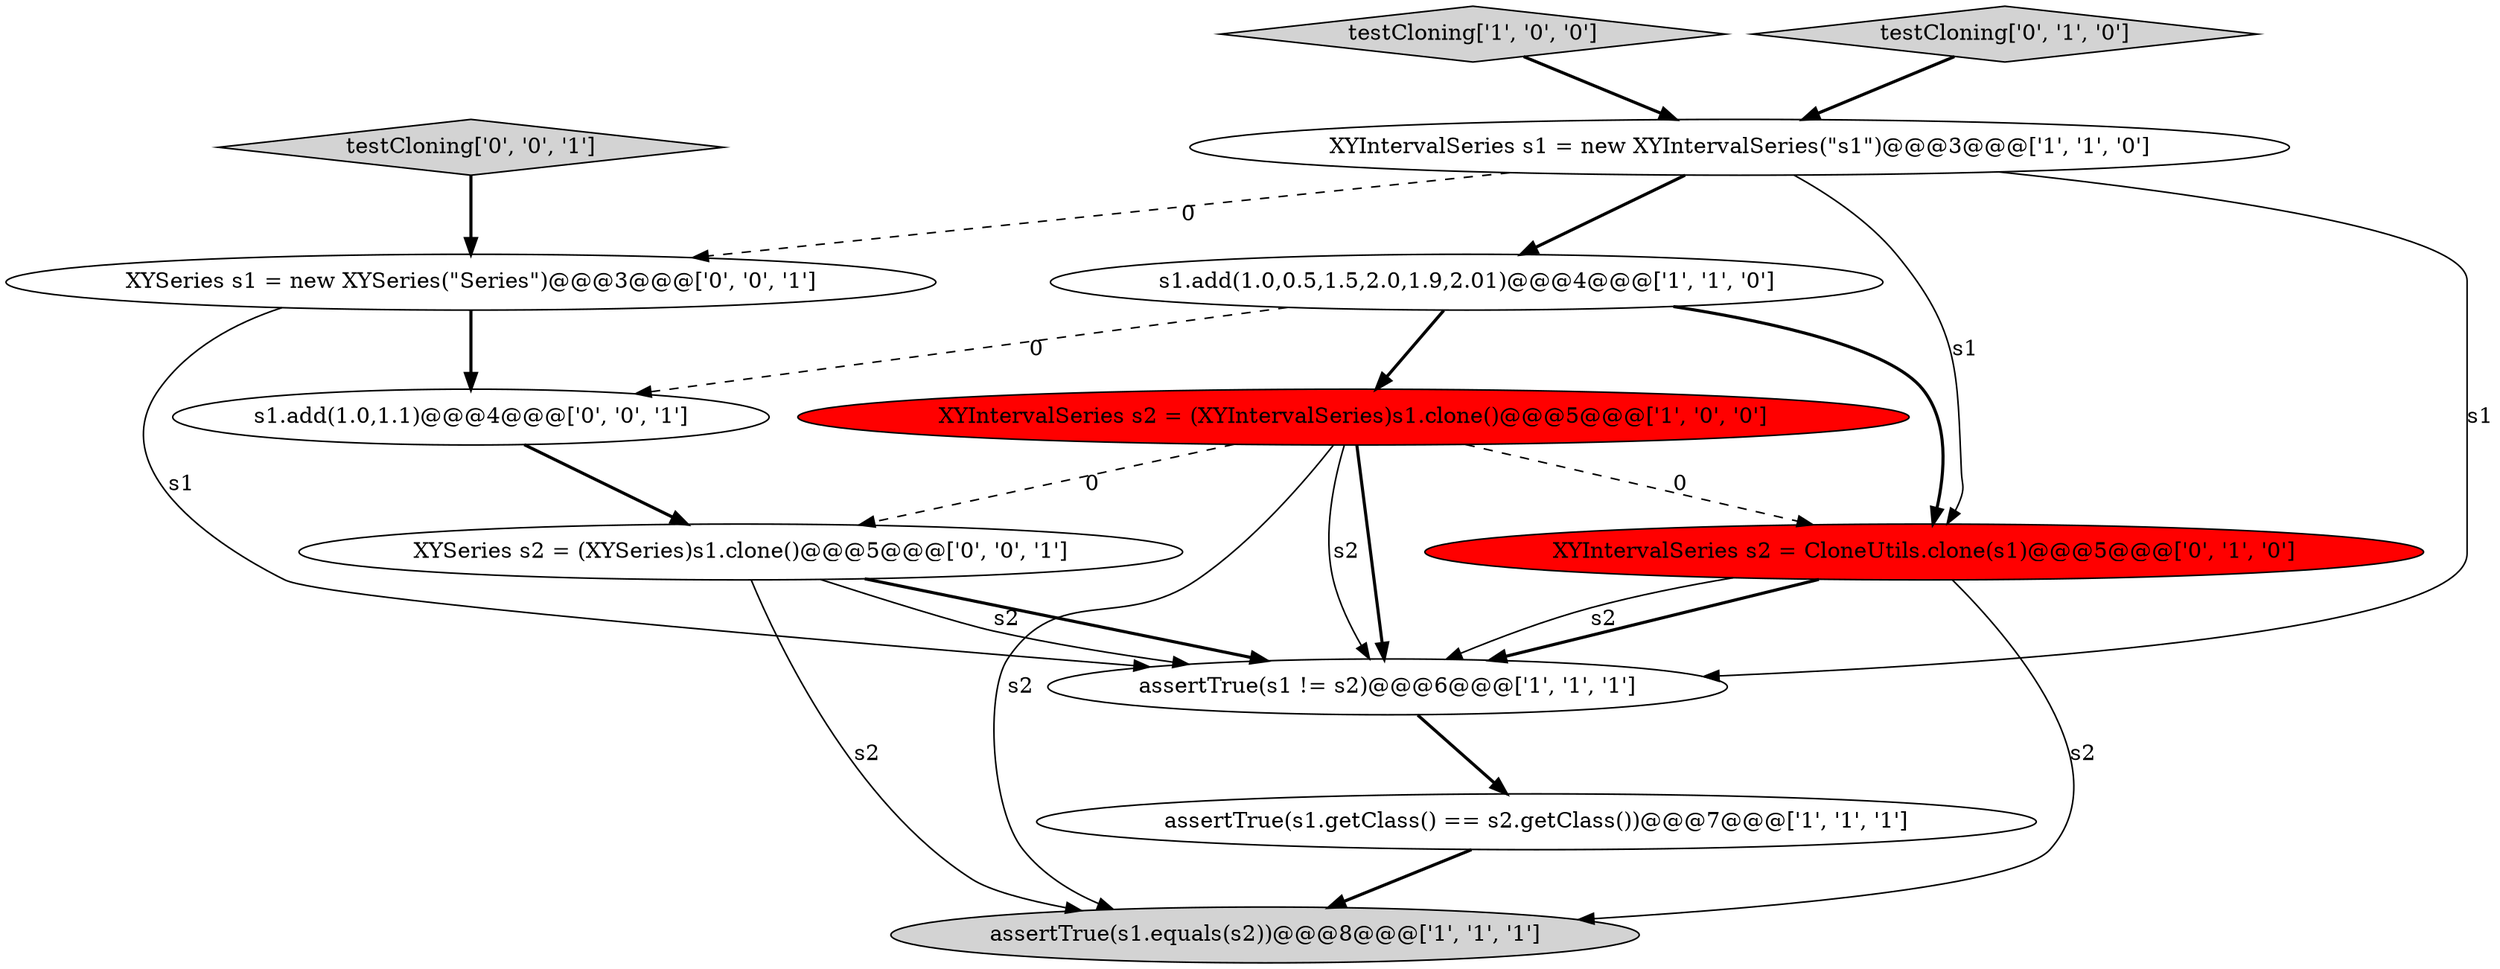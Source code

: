 digraph {
2 [style = filled, label = "s1.add(1.0,0.5,1.5,2.0,1.9,2.01)@@@4@@@['1', '1', '0']", fillcolor = white, shape = ellipse image = "AAA0AAABBB1BBB"];
7 [style = filled, label = "XYIntervalSeries s2 = CloneUtils.clone(s1)@@@5@@@['0', '1', '0']", fillcolor = red, shape = ellipse image = "AAA1AAABBB2BBB"];
4 [style = filled, label = "XYIntervalSeries s1 = new XYIntervalSeries(\"s1\")@@@3@@@['1', '1', '0']", fillcolor = white, shape = ellipse image = "AAA0AAABBB1BBB"];
5 [style = filled, label = "testCloning['1', '0', '0']", fillcolor = lightgray, shape = diamond image = "AAA0AAABBB1BBB"];
0 [style = filled, label = "assertTrue(s1 != s2)@@@6@@@['1', '1', '1']", fillcolor = white, shape = ellipse image = "AAA0AAABBB1BBB"];
8 [style = filled, label = "testCloning['0', '1', '0']", fillcolor = lightgray, shape = diamond image = "AAA0AAABBB2BBB"];
11 [style = filled, label = "XYSeries s1 = new XYSeries(\"Series\")@@@3@@@['0', '0', '1']", fillcolor = white, shape = ellipse image = "AAA0AAABBB3BBB"];
10 [style = filled, label = "s1.add(1.0,1.1)@@@4@@@['0', '0', '1']", fillcolor = white, shape = ellipse image = "AAA0AAABBB3BBB"];
1 [style = filled, label = "assertTrue(s1.getClass() == s2.getClass())@@@7@@@['1', '1', '1']", fillcolor = white, shape = ellipse image = "AAA0AAABBB1BBB"];
12 [style = filled, label = "XYSeries s2 = (XYSeries)s1.clone()@@@5@@@['0', '0', '1']", fillcolor = white, shape = ellipse image = "AAA0AAABBB3BBB"];
6 [style = filled, label = "XYIntervalSeries s2 = (XYIntervalSeries)s1.clone()@@@5@@@['1', '0', '0']", fillcolor = red, shape = ellipse image = "AAA1AAABBB1BBB"];
3 [style = filled, label = "assertTrue(s1.equals(s2))@@@8@@@['1', '1', '1']", fillcolor = lightgray, shape = ellipse image = "AAA0AAABBB1BBB"];
9 [style = filled, label = "testCloning['0', '0', '1']", fillcolor = lightgray, shape = diamond image = "AAA0AAABBB3BBB"];
6->0 [style = solid, label="s2"];
11->0 [style = solid, label="s1"];
9->11 [style = bold, label=""];
2->6 [style = bold, label=""];
6->7 [style = dashed, label="0"];
6->3 [style = solid, label="s2"];
1->3 [style = bold, label=""];
7->3 [style = solid, label="s2"];
7->0 [style = bold, label=""];
6->0 [style = bold, label=""];
4->2 [style = bold, label=""];
12->0 [style = bold, label=""];
4->0 [style = solid, label="s1"];
2->10 [style = dashed, label="0"];
7->0 [style = solid, label="s2"];
6->12 [style = dashed, label="0"];
12->0 [style = solid, label="s2"];
12->3 [style = solid, label="s2"];
11->10 [style = bold, label=""];
10->12 [style = bold, label=""];
0->1 [style = bold, label=""];
5->4 [style = bold, label=""];
4->7 [style = solid, label="s1"];
2->7 [style = bold, label=""];
8->4 [style = bold, label=""];
4->11 [style = dashed, label="0"];
}
